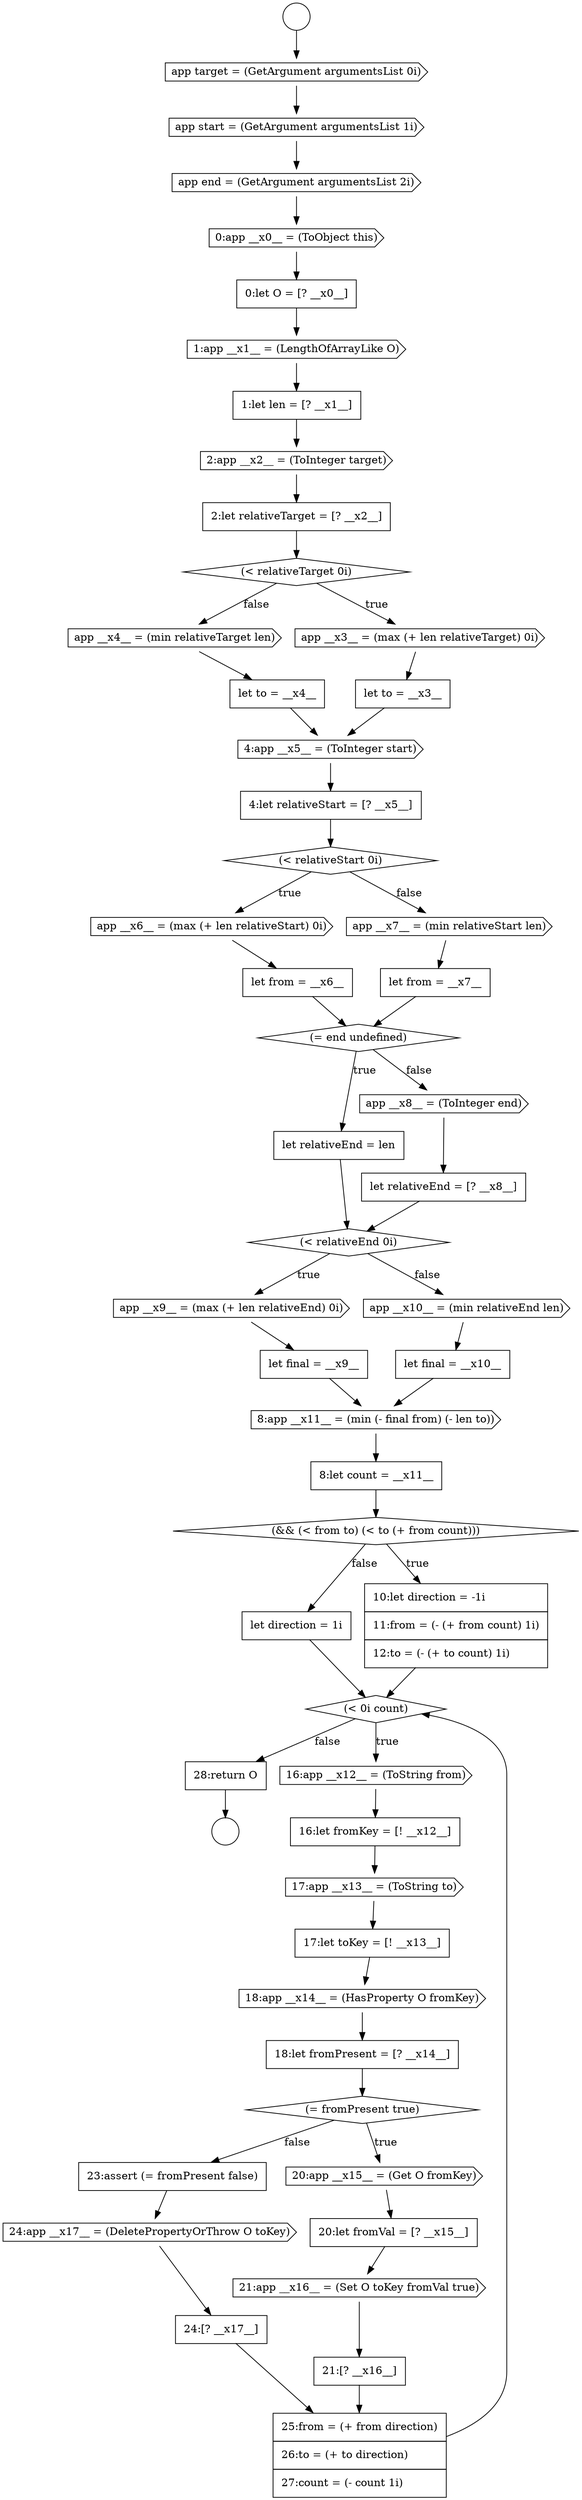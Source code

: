 digraph {
  node15509 [shape=cds, label=<<font color="black">app __x4__ = (min relativeTarget len)</font>> color="black" fillcolor="white" style=filled]
  node15531 [shape=none, margin=0, label=<<font color="black">
    <table border="0" cellborder="1" cellspacing="0" cellpadding="10">
      <tr><td align="left">let direction = 1i</td></tr>
    </table>
  </font>> color="black" fillcolor="white" style=filled]
  node15513 [shape=diamond, label=<<font color="black">(&lt; relativeStart 0i)</font>> color="black" fillcolor="white" style=filled]
  node15502 [shape=cds, label=<<font color="black">1:app __x1__ = (LengthOfArrayLike O)</font>> color="black" fillcolor="white" style=filled]
  node15517 [shape=none, margin=0, label=<<font color="black">
    <table border="0" cellborder="1" cellspacing="0" cellpadding="10">
      <tr><td align="left">let from = __x7__</td></tr>
    </table>
  </font>> color="black" fillcolor="white" style=filled]
  node15519 [shape=none, margin=0, label=<<font color="black">
    <table border="0" cellborder="1" cellspacing="0" cellpadding="10">
      <tr><td align="left">let relativeEnd = len</td></tr>
    </table>
  </font>> color="black" fillcolor="white" style=filled]
  node15537 [shape=cds, label=<<font color="black">18:app __x14__ = (HasProperty O fromKey)</font>> color="black" fillcolor="white" style=filled]
  node15526 [shape=none, margin=0, label=<<font color="black">
    <table border="0" cellborder="1" cellspacing="0" cellpadding="10">
      <tr><td align="left">let final = __x10__</td></tr>
    </table>
  </font>> color="black" fillcolor="white" style=filled]
  node15532 [shape=diamond, label=<<font color="black">(&lt; 0i count)</font>> color="black" fillcolor="white" style=filled]
  node15547 [shape=none, margin=0, label=<<font color="black">
    <table border="0" cellborder="1" cellspacing="0" cellpadding="10">
      <tr><td align="left">25:from = (+ from direction)</td></tr>
      <tr><td align="left">26:to = (+ to direction)</td></tr>
      <tr><td align="left">27:count = (- count 1i)</td></tr>
    </table>
  </font>> color="black" fillcolor="white" style=filled]
  node15504 [shape=cds, label=<<font color="black">2:app __x2__ = (ToInteger target)</font>> color="black" fillcolor="white" style=filled]
  node15541 [shape=none, margin=0, label=<<font color="black">
    <table border="0" cellborder="1" cellspacing="0" cellpadding="10">
      <tr><td align="left">20:let fromVal = [? __x15__]</td></tr>
    </table>
  </font>> color="black" fillcolor="white" style=filled]
  node15514 [shape=cds, label=<<font color="black">app __x6__ = (max (+ len relativeStart) 0i)</font>> color="black" fillcolor="white" style=filled]
  node15500 [shape=cds, label=<<font color="black">0:app __x0__ = (ToObject this)</font>> color="black" fillcolor="white" style=filled]
  node15515 [shape=none, margin=0, label=<<font color="black">
    <table border="0" cellborder="1" cellspacing="0" cellpadding="10">
      <tr><td align="left">let from = __x6__</td></tr>
    </table>
  </font>> color="black" fillcolor="white" style=filled]
  node15522 [shape=diamond, label=<<font color="black">(&lt; relativeEnd 0i)</font>> color="black" fillcolor="white" style=filled]
  node15536 [shape=none, margin=0, label=<<font color="black">
    <table border="0" cellborder="1" cellspacing="0" cellpadding="10">
      <tr><td align="left">17:let toKey = [! __x13__]</td></tr>
    </table>
  </font>> color="black" fillcolor="white" style=filled]
  node15505 [shape=none, margin=0, label=<<font color="black">
    <table border="0" cellborder="1" cellspacing="0" cellpadding="10">
      <tr><td align="left">2:let relativeTarget = [? __x2__]</td></tr>
    </table>
  </font>> color="black" fillcolor="white" style=filled]
  node15503 [shape=none, margin=0, label=<<font color="black">
    <table border="0" cellborder="1" cellspacing="0" cellpadding="10">
      <tr><td align="left">1:let len = [? __x1__]</td></tr>
    </table>
  </font>> color="black" fillcolor="white" style=filled]
  node15542 [shape=cds, label=<<font color="black">21:app __x16__ = (Set O toKey fromVal true)</font>> color="black" fillcolor="white" style=filled]
  node15518 [shape=diamond, label=<<font color="black">(= end undefined)</font>> color="black" fillcolor="white" style=filled]
  node15527 [shape=cds, label=<<font color="black">8:app __x11__ = (min (- final from) (- len to))</font>> color="black" fillcolor="white" style=filled]
  node15546 [shape=none, margin=0, label=<<font color="black">
    <table border="0" cellborder="1" cellspacing="0" cellpadding="10">
      <tr><td align="left">24:[? __x17__]</td></tr>
    </table>
  </font>> color="black" fillcolor="white" style=filled]
  node15498 [shape=cds, label=<<font color="black">app start = (GetArgument argumentsList 1i)</font>> color="black" fillcolor="white" style=filled]
  node15545 [shape=cds, label=<<font color="black">24:app __x17__ = (DeletePropertyOrThrow O toKey)</font>> color="black" fillcolor="white" style=filled]
  node15523 [shape=cds, label=<<font color="black">app __x9__ = (max (+ len relativeEnd) 0i)</font>> color="black" fillcolor="white" style=filled]
  node15495 [shape=circle label=" " color="black" fillcolor="white" style=filled]
  node15510 [shape=none, margin=0, label=<<font color="black">
    <table border="0" cellborder="1" cellspacing="0" cellpadding="10">
      <tr><td align="left">let to = __x4__</td></tr>
    </table>
  </font>> color="black" fillcolor="white" style=filled]
  node15538 [shape=none, margin=0, label=<<font color="black">
    <table border="0" cellborder="1" cellspacing="0" cellpadding="10">
      <tr><td align="left">18:let fromPresent = [? __x14__]</td></tr>
    </table>
  </font>> color="black" fillcolor="white" style=filled]
  node15499 [shape=cds, label=<<font color="black">app end = (GetArgument argumentsList 2i)</font>> color="black" fillcolor="white" style=filled]
  node15535 [shape=cds, label=<<font color="black">17:app __x13__ = (ToString to)</font>> color="black" fillcolor="white" style=filled]
  node15506 [shape=diamond, label=<<font color="black">(&lt; relativeTarget 0i)</font>> color="black" fillcolor="white" style=filled]
  node15520 [shape=cds, label=<<font color="black">app __x8__ = (ToInteger end)</font>> color="black" fillcolor="white" style=filled]
  node15530 [shape=none, margin=0, label=<<font color="black">
    <table border="0" cellborder="1" cellspacing="0" cellpadding="10">
      <tr><td align="left">10:let direction = -1i</td></tr>
      <tr><td align="left">11:from = (- (+ from count) 1i)</td></tr>
      <tr><td align="left">12:to = (- (+ to count) 1i)</td></tr>
    </table>
  </font>> color="black" fillcolor="white" style=filled]
  node15507 [shape=cds, label=<<font color="black">app __x3__ = (max (+ len relativeTarget) 0i)</font>> color="black" fillcolor="white" style=filled]
  node15497 [shape=cds, label=<<font color="black">app target = (GetArgument argumentsList 0i)</font>> color="black" fillcolor="white" style=filled]
  node15543 [shape=none, margin=0, label=<<font color="black">
    <table border="0" cellborder="1" cellspacing="0" cellpadding="10">
      <tr><td align="left">21:[? __x16__]</td></tr>
    </table>
  </font>> color="black" fillcolor="white" style=filled]
  node15528 [shape=none, margin=0, label=<<font color="black">
    <table border="0" cellborder="1" cellspacing="0" cellpadding="10">
      <tr><td align="left">8:let count = __x11__</td></tr>
    </table>
  </font>> color="black" fillcolor="white" style=filled]
  node15496 [shape=circle label=" " color="black" fillcolor="white" style=filled]
  node15511 [shape=cds, label=<<font color="black">4:app __x5__ = (ToInteger start)</font>> color="black" fillcolor="white" style=filled]
  node15529 [shape=diamond, label=<<font color="black">(&amp;&amp; (&lt; from to) (&lt; to (+ from count)))</font>> color="black" fillcolor="white" style=filled]
  node15534 [shape=none, margin=0, label=<<font color="black">
    <table border="0" cellborder="1" cellspacing="0" cellpadding="10">
      <tr><td align="left">16:let fromKey = [! __x12__]</td></tr>
    </table>
  </font>> color="black" fillcolor="white" style=filled]
  node15539 [shape=diamond, label=<<font color="black">(= fromPresent true)</font>> color="black" fillcolor="white" style=filled]
  node15524 [shape=none, margin=0, label=<<font color="black">
    <table border="0" cellborder="1" cellspacing="0" cellpadding="10">
      <tr><td align="left">let final = __x9__</td></tr>
    </table>
  </font>> color="black" fillcolor="white" style=filled]
  node15501 [shape=none, margin=0, label=<<font color="black">
    <table border="0" cellborder="1" cellspacing="0" cellpadding="10">
      <tr><td align="left">0:let O = [? __x0__]</td></tr>
    </table>
  </font>> color="black" fillcolor="white" style=filled]
  node15525 [shape=cds, label=<<font color="black">app __x10__ = (min relativeEnd len)</font>> color="black" fillcolor="white" style=filled]
  node15548 [shape=none, margin=0, label=<<font color="black">
    <table border="0" cellborder="1" cellspacing="0" cellpadding="10">
      <tr><td align="left">28:return O</td></tr>
    </table>
  </font>> color="black" fillcolor="white" style=filled]
  node15544 [shape=none, margin=0, label=<<font color="black">
    <table border="0" cellborder="1" cellspacing="0" cellpadding="10">
      <tr><td align="left">23:assert (= fromPresent false)</td></tr>
    </table>
  </font>> color="black" fillcolor="white" style=filled]
  node15508 [shape=none, margin=0, label=<<font color="black">
    <table border="0" cellborder="1" cellspacing="0" cellpadding="10">
      <tr><td align="left">let to = __x3__</td></tr>
    </table>
  </font>> color="black" fillcolor="white" style=filled]
  node15540 [shape=cds, label=<<font color="black">20:app __x15__ = (Get O fromKey)</font>> color="black" fillcolor="white" style=filled]
  node15533 [shape=cds, label=<<font color="black">16:app __x12__ = (ToString from)</font>> color="black" fillcolor="white" style=filled]
  node15512 [shape=none, margin=0, label=<<font color="black">
    <table border="0" cellborder="1" cellspacing="0" cellpadding="10">
      <tr><td align="left">4:let relativeStart = [? __x5__]</td></tr>
    </table>
  </font>> color="black" fillcolor="white" style=filled]
  node15521 [shape=none, margin=0, label=<<font color="black">
    <table border="0" cellborder="1" cellspacing="0" cellpadding="10">
      <tr><td align="left">let relativeEnd = [? __x8__]</td></tr>
    </table>
  </font>> color="black" fillcolor="white" style=filled]
  node15516 [shape=cds, label=<<font color="black">app __x7__ = (min relativeStart len)</font>> color="black" fillcolor="white" style=filled]
  node15541 -> node15542 [ color="black"]
  node15525 -> node15526 [ color="black"]
  node15545 -> node15546 [ color="black"]
  node15521 -> node15522 [ color="black"]
  node15528 -> node15529 [ color="black"]
  node15512 -> node15513 [ color="black"]
  node15515 -> node15518 [ color="black"]
  node15498 -> node15499 [ color="black"]
  node15514 -> node15515 [ color="black"]
  node15531 -> node15532 [ color="black"]
  node15519 -> node15522 [ color="black"]
  node15501 -> node15502 [ color="black"]
  node15526 -> node15527 [ color="black"]
  node15540 -> node15541 [ color="black"]
  node15511 -> node15512 [ color="black"]
  node15532 -> node15533 [label=<<font color="black">true</font>> color="black"]
  node15532 -> node15548 [label=<<font color="black">false</font>> color="black"]
  node15502 -> node15503 [ color="black"]
  node15538 -> node15539 [ color="black"]
  node15529 -> node15530 [label=<<font color="black">true</font>> color="black"]
  node15529 -> node15531 [label=<<font color="black">false</font>> color="black"]
  node15516 -> node15517 [ color="black"]
  node15513 -> node15514 [label=<<font color="black">true</font>> color="black"]
  node15513 -> node15516 [label=<<font color="black">false</font>> color="black"]
  node15546 -> node15547 [ color="black"]
  node15509 -> node15510 [ color="black"]
  node15520 -> node15521 [ color="black"]
  node15499 -> node15500 [ color="black"]
  node15536 -> node15537 [ color="black"]
  node15522 -> node15523 [label=<<font color="black">true</font>> color="black"]
  node15522 -> node15525 [label=<<font color="black">false</font>> color="black"]
  node15510 -> node15511 [ color="black"]
  node15527 -> node15528 [ color="black"]
  node15523 -> node15524 [ color="black"]
  node15530 -> node15532 [ color="black"]
  node15495 -> node15497 [ color="black"]
  node15548 -> node15496 [ color="black"]
  node15518 -> node15519 [label=<<font color="black">true</font>> color="black"]
  node15518 -> node15520 [label=<<font color="black">false</font>> color="black"]
  node15500 -> node15501 [ color="black"]
  node15539 -> node15540 [label=<<font color="black">true</font>> color="black"]
  node15539 -> node15544 [label=<<font color="black">false</font>> color="black"]
  node15517 -> node15518 [ color="black"]
  node15544 -> node15545 [ color="black"]
  node15497 -> node15498 [ color="black"]
  node15543 -> node15547 [ color="black"]
  node15537 -> node15538 [ color="black"]
  node15535 -> node15536 [ color="black"]
  node15504 -> node15505 [ color="black"]
  node15547 -> node15532 [ color="black"]
  node15507 -> node15508 [ color="black"]
  node15503 -> node15504 [ color="black"]
  node15534 -> node15535 [ color="black"]
  node15524 -> node15527 [ color="black"]
  node15506 -> node15507 [label=<<font color="black">true</font>> color="black"]
  node15506 -> node15509 [label=<<font color="black">false</font>> color="black"]
  node15505 -> node15506 [ color="black"]
  node15542 -> node15543 [ color="black"]
  node15508 -> node15511 [ color="black"]
  node15533 -> node15534 [ color="black"]
}
